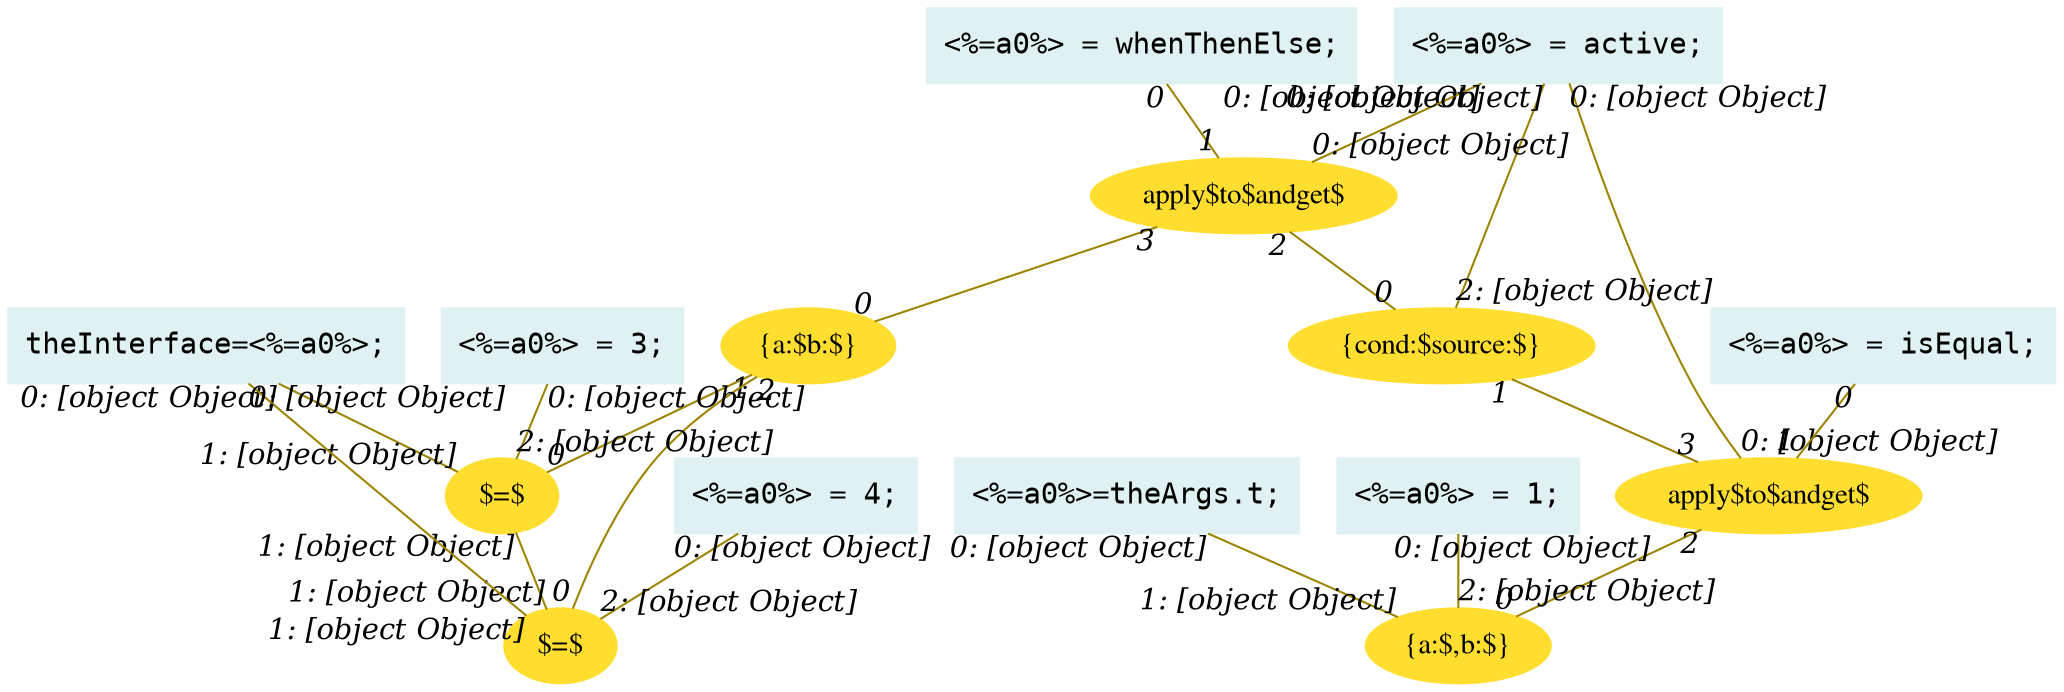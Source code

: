 digraph g{node_4775 [shape="ellipse", style="filled", color="#ffde2f", fontname="Times", label="{a:$,b:$}" ]
node_4776 [shape="ellipse", style="filled", color="#ffde2f", fontname="Times", label="apply$to$andget$" ]
node_4813 [shape="ellipse", style="filled", color="#ffde2f", fontname="Times", label="$=$" ]
node_4814 [shape="ellipse", style="filled", color="#ffde2f", fontname="Times", label="$=$" ]
node_4817 [shape="ellipse", style="filled", color="#ffde2f", fontname="Times", label="{cond:$source:$}" ]
node_4818 [shape="ellipse", style="filled", color="#ffde2f", fontname="Times", label="{a:$b:$}" ]
node_4819 [shape="ellipse", style="filled", color="#ffde2f", fontname="Times", label="apply$to$andget$" ]
node_4867 [shape="box", style="filled", color="#dff1f2", fontname="Courier", label="<%=a0%>=theArgs.t;
" ]
node_4869 [shape="box", style="filled", color="#dff1f2", fontname="Courier", label="theInterface=<%=a0%>;
" ]
node_4892 [shape="box", style="filled", color="#dff1f2", fontname="Courier", label="<%=a0%> = active;
" ]
node_4900 [shape="box", style="filled", color="#dff1f2", fontname="Courier", label="<%=a0%> = isEqual;
" ]
node_4902 [shape="box", style="filled", color="#dff1f2", fontname="Courier", label="<%=a0%> = whenThenElse;
" ]
node_4904 [shape="box", style="filled", color="#dff1f2", fontname="Courier", label="<%=a0%> = 1;
" ]
node_4906 [shape="box", style="filled", color="#dff1f2", fontname="Courier", label="<%=a0%> = 3;
" ]
node_4908 [shape="box", style="filled", color="#dff1f2", fontname="Courier", label="<%=a0%> = 4;
" ]
node_4776 -> node_4775 [dir=none, arrowHead=none, fontname="Times-Italic", arrowsize=1, color="#9d8400", label="",  headlabel="0", taillabel="2" ]
node_4819 -> node_4817 [dir=none, arrowHead=none, fontname="Times-Italic", arrowsize=1, color="#9d8400", label="",  headlabel="0", taillabel="2" ]
node_4819 -> node_4818 [dir=none, arrowHead=none, fontname="Times-Italic", arrowsize=1, color="#9d8400", label="",  headlabel="0", taillabel="3" ]
node_4818 -> node_4813 [dir=none, arrowHead=none, fontname="Times-Italic", arrowsize=1, color="#9d8400", label="",  headlabel="0", taillabel="1" ]
node_4818 -> node_4814 [dir=none, arrowHead=none, fontname="Times-Italic", arrowsize=1, color="#9d8400", label="",  headlabel="0", taillabel="2" ]
node_4867 -> node_4775 [dir=none, arrowHead=none, fontname="Times-Italic", arrowsize=1, color="#9d8400", label="",  headlabel="1: [object Object]", taillabel="0: [object Object]" ]
node_4813 -> node_4814 [dir=none, arrowHead=none, fontname="Times-Italic", arrowsize=1, color="#9d8400", label="",  headlabel="1: [object Object]", taillabel="1: [object Object]" ]
node_4892 -> node_4776 [dir=none, arrowHead=none, fontname="Times-Italic", arrowsize=1, color="#9d8400", label="",  headlabel="0: [object Object]", taillabel="0: [object Object]" ]
node_4817 -> node_4776 [dir=none, arrowHead=none, fontname="Times-Italic", arrowsize=1, color="#9d8400", label="",  headlabel="3", taillabel="1" ]
node_4892 -> node_4819 [dir=none, arrowHead=none, fontname="Times-Italic", arrowsize=1, color="#9d8400", label="",  headlabel="0: [object Object]", taillabel="0: [object Object]" ]
node_4892 -> node_4817 [dir=none, arrowHead=none, fontname="Times-Italic", arrowsize=1, color="#9d8400", label="",  headlabel="2: [object Object]", taillabel="0: [object Object]" ]
node_4869 -> node_4813 [dir=none, arrowHead=none, fontname="Times-Italic", arrowsize=1, color="#9d8400", label="",  headlabel="1: [object Object]", taillabel="0: [object Object]" ]
node_4869 -> node_4814 [dir=none, arrowHead=none, fontname="Times-Italic", arrowsize=1, color="#9d8400", label="",  headlabel="1: [object Object]", taillabel="0: [object Object]" ]
node_4900 -> node_4776 [dir=none, arrowHead=none, fontname="Times-Italic", arrowsize=1, color="#9d8400", label="",  headlabel="1", taillabel="0" ]
node_4902 -> node_4819 [dir=none, arrowHead=none, fontname="Times-Italic", arrowsize=1, color="#9d8400", label="",  headlabel="1", taillabel="0" ]
node_4904 -> node_4775 [dir=none, arrowHead=none, fontname="Times-Italic", arrowsize=1, color="#9d8400", label="",  headlabel="2: [object Object]", taillabel="0: [object Object]" ]
node_4906 -> node_4813 [dir=none, arrowHead=none, fontname="Times-Italic", arrowsize=1, color="#9d8400", label="",  headlabel="2: [object Object]", taillabel="0: [object Object]" ]
node_4908 -> node_4814 [dir=none, arrowHead=none, fontname="Times-Italic", arrowsize=1, color="#9d8400", label="",  headlabel="2: [object Object]", taillabel="0: [object Object]" ]
}